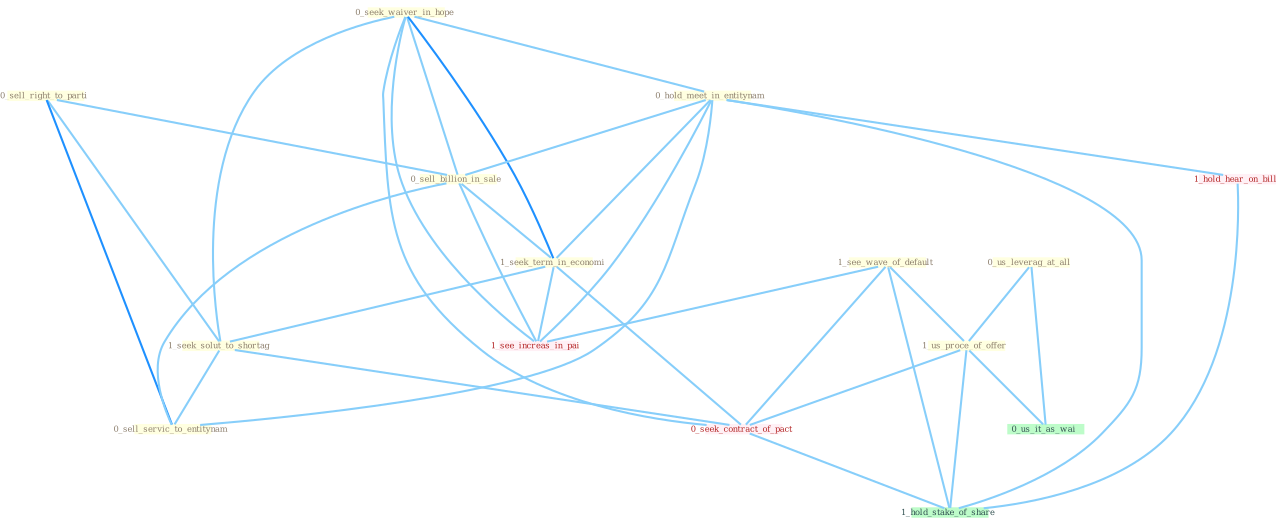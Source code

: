 Graph G{ 
    node
    [shape=polygon,style=filled,width=.5,height=.06,color="#BDFCC9",fixedsize=true,fontsize=4,
    fontcolor="#2f4f4f"];
    {node
    [color="#ffffe0", fontcolor="#8b7d6b"] "0_sell_right_to_parti " "1_see_wave_of_default " "0_seek_waiver_in_hope " "0_hold_meet_in_entitynam " "0_sell_billion_in_sale " "0_us_leverag_at_all " "1_us_proce_of_offer " "1_seek_term_in_economi " "1_seek_solut_to_shortag " "0_sell_servic_to_entitynam "}
{node [color="#fff0f5", fontcolor="#b22222"] "0_seek_contract_of_pact " "1_see_increas_in_pai " "1_hold_hear_on_bill "}
edge [color="#B0E2FF"];

	"0_sell_right_to_parti " -- "0_sell_billion_in_sale " [w="1", color="#87cefa" ];
	"0_sell_right_to_parti " -- "1_seek_solut_to_shortag " [w="1", color="#87cefa" ];
	"0_sell_right_to_parti " -- "0_sell_servic_to_entitynam " [w="2", color="#1e90ff" , len=0.8];
	"1_see_wave_of_default " -- "1_us_proce_of_offer " [w="1", color="#87cefa" ];
	"1_see_wave_of_default " -- "0_seek_contract_of_pact " [w="1", color="#87cefa" ];
	"1_see_wave_of_default " -- "1_see_increas_in_pai " [w="1", color="#87cefa" ];
	"1_see_wave_of_default " -- "1_hold_stake_of_share " [w="1", color="#87cefa" ];
	"0_seek_waiver_in_hope " -- "0_hold_meet_in_entitynam " [w="1", color="#87cefa" ];
	"0_seek_waiver_in_hope " -- "0_sell_billion_in_sale " [w="1", color="#87cefa" ];
	"0_seek_waiver_in_hope " -- "1_seek_term_in_economi " [w="2", color="#1e90ff" , len=0.8];
	"0_seek_waiver_in_hope " -- "1_seek_solut_to_shortag " [w="1", color="#87cefa" ];
	"0_seek_waiver_in_hope " -- "0_seek_contract_of_pact " [w="1", color="#87cefa" ];
	"0_seek_waiver_in_hope " -- "1_see_increas_in_pai " [w="1", color="#87cefa" ];
	"0_hold_meet_in_entitynam " -- "0_sell_billion_in_sale " [w="1", color="#87cefa" ];
	"0_hold_meet_in_entitynam " -- "1_seek_term_in_economi " [w="1", color="#87cefa" ];
	"0_hold_meet_in_entitynam " -- "0_sell_servic_to_entitynam " [w="1", color="#87cefa" ];
	"0_hold_meet_in_entitynam " -- "1_see_increas_in_pai " [w="1", color="#87cefa" ];
	"0_hold_meet_in_entitynam " -- "1_hold_hear_on_bill " [w="1", color="#87cefa" ];
	"0_hold_meet_in_entitynam " -- "1_hold_stake_of_share " [w="1", color="#87cefa" ];
	"0_sell_billion_in_sale " -- "1_seek_term_in_economi " [w="1", color="#87cefa" ];
	"0_sell_billion_in_sale " -- "0_sell_servic_to_entitynam " [w="1", color="#87cefa" ];
	"0_sell_billion_in_sale " -- "1_see_increas_in_pai " [w="1", color="#87cefa" ];
	"0_us_leverag_at_all " -- "1_us_proce_of_offer " [w="1", color="#87cefa" ];
	"0_us_leverag_at_all " -- "0_us_it_as_wai " [w="1", color="#87cefa" ];
	"1_us_proce_of_offer " -- "0_seek_contract_of_pact " [w="1", color="#87cefa" ];
	"1_us_proce_of_offer " -- "0_us_it_as_wai " [w="1", color="#87cefa" ];
	"1_us_proce_of_offer " -- "1_hold_stake_of_share " [w="1", color="#87cefa" ];
	"1_seek_term_in_economi " -- "1_seek_solut_to_shortag " [w="1", color="#87cefa" ];
	"1_seek_term_in_economi " -- "0_seek_contract_of_pact " [w="1", color="#87cefa" ];
	"1_seek_term_in_economi " -- "1_see_increas_in_pai " [w="1", color="#87cefa" ];
	"1_seek_solut_to_shortag " -- "0_sell_servic_to_entitynam " [w="1", color="#87cefa" ];
	"1_seek_solut_to_shortag " -- "0_seek_contract_of_pact " [w="1", color="#87cefa" ];
	"0_seek_contract_of_pact " -- "1_hold_stake_of_share " [w="1", color="#87cefa" ];
	"1_hold_hear_on_bill " -- "1_hold_stake_of_share " [w="1", color="#87cefa" ];
}